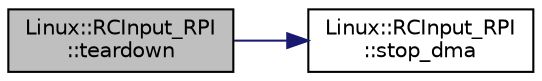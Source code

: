 digraph "Linux::RCInput_RPI::teardown"
{
 // INTERACTIVE_SVG=YES
  edge [fontname="Helvetica",fontsize="10",labelfontname="Helvetica",labelfontsize="10"];
  node [fontname="Helvetica",fontsize="10",shape=record];
  rankdir="LR";
  Node1 [label="Linux::RCInput_RPI\l::teardown",height=0.2,width=0.4,color="black", fillcolor="grey75", style="filled", fontcolor="black"];
  Node1 -> Node2 [color="midnightblue",fontsize="10",style="solid",fontname="Helvetica"];
  Node2 [label="Linux::RCInput_RPI\l::stop_dma",height=0.2,width=0.4,color="black", fillcolor="white", style="filled",URL="$classLinux_1_1RCInput__RPI.html#a4c17721f4b17a7d82504e1efb8be3781"];
}
